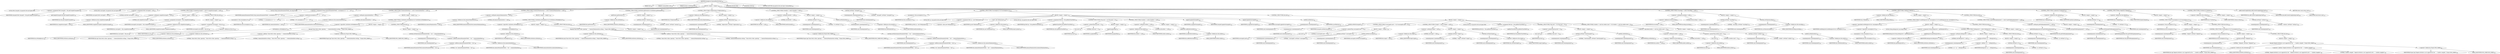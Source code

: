 digraph "setupJavacCommandlineSwitches" {  
"374" [label = <(METHOD,setupJavacCommandlineSwitches)<SUB>180</SUB>> ]
"12" [label = <(PARAM,this)<SUB>180</SUB>> ]
"375" [label = <(PARAM,Commandline cmd)<SUB>180</SUB>> ]
"376" [label = <(PARAM,boolean useDebugLevel)<SUB>181</SUB>> ]
"377" [label = <(BLOCK,&lt;empty&gt;,&lt;empty&gt;)<SUB>181</SUB>> ]
"378" [label = <(LOCAL,Path classpath: org.apache.tools.ant.types.Path)> ]
"379" [label = <(&lt;operator&gt;.assignment,Path classpath = this.getCompileClasspath())<SUB>182</SUB>> ]
"380" [label = <(IDENTIFIER,classpath,Path classpath = this.getCompileClasspath())<SUB>182</SUB>> ]
"381" [label = <(getCompileClasspath,this.getCompileClasspath())<SUB>182</SUB>> ]
"11" [label = <(IDENTIFIER,this,this.getCompileClasspath())<SUB>182</SUB>> ]
"382" [label = <(LOCAL,Path sourcepath: org.apache.tools.ant.types.Path)> ]
"383" [label = <(&lt;operator&gt;.assignment,Path sourcepath = null)<SUB>185</SUB>> ]
"384" [label = <(IDENTIFIER,sourcepath,Path sourcepath = null)<SUB>185</SUB>> ]
"385" [label = <(LITERAL,null,Path sourcepath = null)<SUB>185</SUB>> ]
"386" [label = <(CONTROL_STRUCTURE,if (compileSourcepath != null),if (compileSourcepath != null))<SUB>186</SUB>> ]
"387" [label = <(&lt;operator&gt;.notEquals,compileSourcepath != null)<SUB>186</SUB>> ]
"388" [label = <(&lt;operator&gt;.fieldAccess,this.compileSourcepath)<SUB>186</SUB>> ]
"389" [label = <(IDENTIFIER,this,compileSourcepath != null)<SUB>186</SUB>> ]
"390" [label = <(FIELD_IDENTIFIER,compileSourcepath,compileSourcepath)<SUB>186</SUB>> ]
"391" [label = <(LITERAL,null,compileSourcepath != null)<SUB>186</SUB>> ]
"392" [label = <(BLOCK,&lt;empty&gt;,&lt;empty&gt;)<SUB>186</SUB>> ]
"393" [label = <(&lt;operator&gt;.assignment,sourcepath = this.compileSourcepath)<SUB>187</SUB>> ]
"394" [label = <(IDENTIFIER,sourcepath,sourcepath = this.compileSourcepath)<SUB>187</SUB>> ]
"395" [label = <(&lt;operator&gt;.fieldAccess,this.compileSourcepath)<SUB>187</SUB>> ]
"396" [label = <(IDENTIFIER,this,sourcepath = this.compileSourcepath)<SUB>187</SUB>> ]
"397" [label = <(FIELD_IDENTIFIER,compileSourcepath,compileSourcepath)<SUB>187</SUB>> ]
"398" [label = <(CONTROL_STRUCTURE,else,else)<SUB>188</SUB>> ]
"399" [label = <(BLOCK,&lt;empty&gt;,&lt;empty&gt;)<SUB>188</SUB>> ]
"400" [label = <(&lt;operator&gt;.assignment,sourcepath = this.src)<SUB>189</SUB>> ]
"401" [label = <(IDENTIFIER,sourcepath,sourcepath = this.src)<SUB>189</SUB>> ]
"402" [label = <(&lt;operator&gt;.fieldAccess,this.src)<SUB>189</SUB>> ]
"403" [label = <(IDENTIFIER,this,sourcepath = this.src)<SUB>189</SUB>> ]
"404" [label = <(FIELD_IDENTIFIER,src,src)<SUB>189</SUB>> ]
"405" [label = <(LOCAL,String memoryParameterPrefix: java.lang.String)> ]
"406" [label = <(&lt;operator&gt;.assignment,String memoryParameterPrefix = assumeJava11() ? &quot;-J-&quot; : &quot;-J-X&quot;)<SUB>192</SUB>> ]
"407" [label = <(IDENTIFIER,memoryParameterPrefix,String memoryParameterPrefix = assumeJava11() ? &quot;-J-&quot; : &quot;-J-X&quot;)<SUB>192</SUB>> ]
"408" [label = <(&lt;operator&gt;.conditional,assumeJava11() ? &quot;-J-&quot; : &quot;-J-X&quot;)<SUB>192</SUB>> ]
"409" [label = <(assumeJava11,this.assumeJava11())<SUB>192</SUB>> ]
"13" [label = <(IDENTIFIER,this,this.assumeJava11())<SUB>192</SUB>> ]
"410" [label = <(LITERAL,&quot;-J-&quot;,assumeJava11() ? &quot;-J-&quot; : &quot;-J-X&quot;)<SUB>192</SUB>> ]
"411" [label = <(LITERAL,&quot;-J-X&quot;,assumeJava11() ? &quot;-J-&quot; : &quot;-J-X&quot;)<SUB>192</SUB>> ]
"412" [label = <(CONTROL_STRUCTURE,if (memoryInitialSize != null),if (memoryInitialSize != null))<SUB>193</SUB>> ]
"413" [label = <(&lt;operator&gt;.notEquals,memoryInitialSize != null)<SUB>193</SUB>> ]
"414" [label = <(&lt;operator&gt;.fieldAccess,this.memoryInitialSize)<SUB>193</SUB>> ]
"415" [label = <(IDENTIFIER,this,memoryInitialSize != null)<SUB>193</SUB>> ]
"416" [label = <(FIELD_IDENTIFIER,memoryInitialSize,memoryInitialSize)<SUB>193</SUB>> ]
"417" [label = <(LITERAL,null,memoryInitialSize != null)<SUB>193</SUB>> ]
"418" [label = <(BLOCK,&lt;empty&gt;,&lt;empty&gt;)<SUB>193</SUB>> ]
"419" [label = <(CONTROL_STRUCTURE,if (!attributes.isForkedJavac()),if (!attributes.isForkedJavac()))<SUB>194</SUB>> ]
"420" [label = <(&lt;operator&gt;.logicalNot,!attributes.isForkedJavac())<SUB>194</SUB>> ]
"421" [label = <(isForkedJavac,isForkedJavac())<SUB>194</SUB>> ]
"422" [label = <(&lt;operator&gt;.fieldAccess,this.attributes)<SUB>194</SUB>> ]
"423" [label = <(IDENTIFIER,this,isForkedJavac())<SUB>194</SUB>> ]
"424" [label = <(FIELD_IDENTIFIER,attributes,attributes)<SUB>194</SUB>> ]
"425" [label = <(BLOCK,&lt;empty&gt;,&lt;empty&gt;)<SUB>194</SUB>> ]
"426" [label = <(log,log(&quot;Since fork is false, ignoring &quot; + &quot;memoryInitialSize setting.&quot;, Project.MSG_WARN))<SUB>195</SUB>> ]
"427" [label = <(&lt;operator&gt;.fieldAccess,this.attributes)<SUB>195</SUB>> ]
"428" [label = <(IDENTIFIER,this,log(&quot;Since fork is false, ignoring &quot; + &quot;memoryInitialSize setting.&quot;, Project.MSG_WARN))<SUB>195</SUB>> ]
"429" [label = <(FIELD_IDENTIFIER,attributes,attributes)<SUB>195</SUB>> ]
"430" [label = <(&lt;operator&gt;.addition,&quot;Since fork is false, ignoring &quot; + &quot;memoryInitialSize setting.&quot;)<SUB>195</SUB>> ]
"431" [label = <(LITERAL,&quot;Since fork is false, ignoring &quot;,&quot;Since fork is false, ignoring &quot; + &quot;memoryInitialSize setting.&quot;)<SUB>195</SUB>> ]
"432" [label = <(LITERAL,&quot;memoryInitialSize setting.&quot;,&quot;Since fork is false, ignoring &quot; + &quot;memoryInitialSize setting.&quot;)<SUB>196</SUB>> ]
"433" [label = <(&lt;operator&gt;.fieldAccess,Project.MSG_WARN)<SUB>197</SUB>> ]
"434" [label = <(IDENTIFIER,Project,log(&quot;Since fork is false, ignoring &quot; + &quot;memoryInitialSize setting.&quot;, Project.MSG_WARN))<SUB>197</SUB>> ]
"435" [label = <(FIELD_IDENTIFIER,MSG_WARN,MSG_WARN)<SUB>197</SUB>> ]
"436" [label = <(CONTROL_STRUCTURE,else,else)<SUB>198</SUB>> ]
"437" [label = <(BLOCK,&lt;empty&gt;,&lt;empty&gt;)<SUB>198</SUB>> ]
"438" [label = <(setValue,setValue(memoryParameterPrefix + &quot;ms&quot; + memoryInitialSize))<SUB>199</SUB>> ]
"439" [label = <(createArgument,createArgument())<SUB>199</SUB>> ]
"440" [label = <(IDENTIFIER,cmd,createArgument())<SUB>199</SUB>> ]
"441" [label = <(&lt;operator&gt;.addition,memoryParameterPrefix + &quot;ms&quot; + memoryInitialSize)<SUB>199</SUB>> ]
"442" [label = <(&lt;operator&gt;.addition,memoryParameterPrefix + &quot;ms&quot;)<SUB>199</SUB>> ]
"443" [label = <(IDENTIFIER,memoryParameterPrefix,memoryParameterPrefix + &quot;ms&quot;)<SUB>199</SUB>> ]
"444" [label = <(LITERAL,&quot;ms&quot;,memoryParameterPrefix + &quot;ms&quot;)<SUB>200</SUB>> ]
"445" [label = <(&lt;operator&gt;.fieldAccess,this.memoryInitialSize)<SUB>200</SUB>> ]
"446" [label = <(IDENTIFIER,this,memoryParameterPrefix + &quot;ms&quot; + memoryInitialSize)<SUB>200</SUB>> ]
"447" [label = <(FIELD_IDENTIFIER,memoryInitialSize,memoryInitialSize)<SUB>200</SUB>> ]
"448" [label = <(CONTROL_STRUCTURE,if (memoryMaximumSize != null),if (memoryMaximumSize != null))<SUB>204</SUB>> ]
"449" [label = <(&lt;operator&gt;.notEquals,memoryMaximumSize != null)<SUB>204</SUB>> ]
"450" [label = <(&lt;operator&gt;.fieldAccess,this.memoryMaximumSize)<SUB>204</SUB>> ]
"451" [label = <(IDENTIFIER,this,memoryMaximumSize != null)<SUB>204</SUB>> ]
"452" [label = <(FIELD_IDENTIFIER,memoryMaximumSize,memoryMaximumSize)<SUB>204</SUB>> ]
"453" [label = <(LITERAL,null,memoryMaximumSize != null)<SUB>204</SUB>> ]
"454" [label = <(BLOCK,&lt;empty&gt;,&lt;empty&gt;)<SUB>204</SUB>> ]
"455" [label = <(CONTROL_STRUCTURE,if (!attributes.isForkedJavac()),if (!attributes.isForkedJavac()))<SUB>205</SUB>> ]
"456" [label = <(&lt;operator&gt;.logicalNot,!attributes.isForkedJavac())<SUB>205</SUB>> ]
"457" [label = <(isForkedJavac,isForkedJavac())<SUB>205</SUB>> ]
"458" [label = <(&lt;operator&gt;.fieldAccess,this.attributes)<SUB>205</SUB>> ]
"459" [label = <(IDENTIFIER,this,isForkedJavac())<SUB>205</SUB>> ]
"460" [label = <(FIELD_IDENTIFIER,attributes,attributes)<SUB>205</SUB>> ]
"461" [label = <(BLOCK,&lt;empty&gt;,&lt;empty&gt;)<SUB>205</SUB>> ]
"462" [label = <(log,log(&quot;Since fork is false, ignoring &quot; + &quot;memoryMaximumSize setting.&quot;, Project.MSG_WARN))<SUB>206</SUB>> ]
"463" [label = <(&lt;operator&gt;.fieldAccess,this.attributes)<SUB>206</SUB>> ]
"464" [label = <(IDENTIFIER,this,log(&quot;Since fork is false, ignoring &quot; + &quot;memoryMaximumSize setting.&quot;, Project.MSG_WARN))<SUB>206</SUB>> ]
"465" [label = <(FIELD_IDENTIFIER,attributes,attributes)<SUB>206</SUB>> ]
"466" [label = <(&lt;operator&gt;.addition,&quot;Since fork is false, ignoring &quot; + &quot;memoryMaximumSize setting.&quot;)<SUB>206</SUB>> ]
"467" [label = <(LITERAL,&quot;Since fork is false, ignoring &quot;,&quot;Since fork is false, ignoring &quot; + &quot;memoryMaximumSize setting.&quot;)<SUB>206</SUB>> ]
"468" [label = <(LITERAL,&quot;memoryMaximumSize setting.&quot;,&quot;Since fork is false, ignoring &quot; + &quot;memoryMaximumSize setting.&quot;)<SUB>207</SUB>> ]
"469" [label = <(&lt;operator&gt;.fieldAccess,Project.MSG_WARN)<SUB>208</SUB>> ]
"470" [label = <(IDENTIFIER,Project,log(&quot;Since fork is false, ignoring &quot; + &quot;memoryMaximumSize setting.&quot;, Project.MSG_WARN))<SUB>208</SUB>> ]
"471" [label = <(FIELD_IDENTIFIER,MSG_WARN,MSG_WARN)<SUB>208</SUB>> ]
"472" [label = <(CONTROL_STRUCTURE,else,else)<SUB>209</SUB>> ]
"473" [label = <(BLOCK,&lt;empty&gt;,&lt;empty&gt;)<SUB>209</SUB>> ]
"474" [label = <(setValue,setValue(memoryParameterPrefix + &quot;mx&quot; + memoryMaximumSize))<SUB>210</SUB>> ]
"475" [label = <(createArgument,createArgument())<SUB>210</SUB>> ]
"476" [label = <(IDENTIFIER,cmd,createArgument())<SUB>210</SUB>> ]
"477" [label = <(&lt;operator&gt;.addition,memoryParameterPrefix + &quot;mx&quot; + memoryMaximumSize)<SUB>210</SUB>> ]
"478" [label = <(&lt;operator&gt;.addition,memoryParameterPrefix + &quot;mx&quot;)<SUB>210</SUB>> ]
"479" [label = <(IDENTIFIER,memoryParameterPrefix,memoryParameterPrefix + &quot;mx&quot;)<SUB>210</SUB>> ]
"480" [label = <(LITERAL,&quot;mx&quot;,memoryParameterPrefix + &quot;mx&quot;)<SUB>211</SUB>> ]
"481" [label = <(&lt;operator&gt;.fieldAccess,this.memoryMaximumSize)<SUB>211</SUB>> ]
"482" [label = <(IDENTIFIER,this,memoryParameterPrefix + &quot;mx&quot; + memoryMaximumSize)<SUB>211</SUB>> ]
"483" [label = <(FIELD_IDENTIFIER,memoryMaximumSize,memoryMaximumSize)<SUB>211</SUB>> ]
"484" [label = <(CONTROL_STRUCTURE,if (attributes.getNowarn()),if (attributes.getNowarn()))<SUB>215</SUB>> ]
"485" [label = <(getNowarn,getNowarn())<SUB>215</SUB>> ]
"486" [label = <(&lt;operator&gt;.fieldAccess,this.attributes)<SUB>215</SUB>> ]
"487" [label = <(IDENTIFIER,this,getNowarn())<SUB>215</SUB>> ]
"488" [label = <(FIELD_IDENTIFIER,attributes,attributes)<SUB>215</SUB>> ]
"489" [label = <(BLOCK,&lt;empty&gt;,&lt;empty&gt;)<SUB>215</SUB>> ]
"490" [label = <(setValue,setValue(&quot;-nowarn&quot;))<SUB>216</SUB>> ]
"491" [label = <(createArgument,createArgument())<SUB>216</SUB>> ]
"492" [label = <(IDENTIFIER,cmd,createArgument())<SUB>216</SUB>> ]
"493" [label = <(LITERAL,&quot;-nowarn&quot;,setValue(&quot;-nowarn&quot;))<SUB>216</SUB>> ]
"494" [label = <(CONTROL_STRUCTURE,if (deprecation),if (deprecation))<SUB>219</SUB>> ]
"495" [label = <(&lt;operator&gt;.fieldAccess,this.deprecation)<SUB>219</SUB>> ]
"496" [label = <(IDENTIFIER,this,if (deprecation))<SUB>219</SUB>> ]
"497" [label = <(FIELD_IDENTIFIER,deprecation,deprecation)<SUB>219</SUB>> ]
"498" [label = <(BLOCK,&lt;empty&gt;,&lt;empty&gt;)<SUB>219</SUB>> ]
"499" [label = <(setValue,setValue(&quot;-deprecation&quot;))<SUB>220</SUB>> ]
"500" [label = <(createArgument,createArgument())<SUB>220</SUB>> ]
"501" [label = <(IDENTIFIER,cmd,createArgument())<SUB>220</SUB>> ]
"502" [label = <(LITERAL,&quot;-deprecation&quot;,setValue(&quot;-deprecation&quot;))<SUB>220</SUB>> ]
"503" [label = <(CONTROL_STRUCTURE,if (destDir != null),if (destDir != null))<SUB>223</SUB>> ]
"504" [label = <(&lt;operator&gt;.notEquals,destDir != null)<SUB>223</SUB>> ]
"505" [label = <(&lt;operator&gt;.fieldAccess,this.destDir)<SUB>223</SUB>> ]
"506" [label = <(IDENTIFIER,this,destDir != null)<SUB>223</SUB>> ]
"507" [label = <(FIELD_IDENTIFIER,destDir,destDir)<SUB>223</SUB>> ]
"508" [label = <(LITERAL,null,destDir != null)<SUB>223</SUB>> ]
"509" [label = <(BLOCK,&lt;empty&gt;,&lt;empty&gt;)<SUB>223</SUB>> ]
"510" [label = <(setValue,setValue(&quot;-d&quot;))<SUB>224</SUB>> ]
"511" [label = <(createArgument,createArgument())<SUB>224</SUB>> ]
"512" [label = <(IDENTIFIER,cmd,createArgument())<SUB>224</SUB>> ]
"513" [label = <(LITERAL,&quot;-d&quot;,setValue(&quot;-d&quot;))<SUB>224</SUB>> ]
"514" [label = <(setFile,setFile(destDir))<SUB>225</SUB>> ]
"515" [label = <(createArgument,createArgument())<SUB>225</SUB>> ]
"516" [label = <(IDENTIFIER,cmd,createArgument())<SUB>225</SUB>> ]
"517" [label = <(&lt;operator&gt;.fieldAccess,this.destDir)<SUB>225</SUB>> ]
"518" [label = <(IDENTIFIER,this,setFile(destDir))<SUB>225</SUB>> ]
"519" [label = <(FIELD_IDENTIFIER,destDir,destDir)<SUB>225</SUB>> ]
"520" [label = <(setValue,setValue(&quot;-classpath&quot;))<SUB>228</SUB>> ]
"521" [label = <(createArgument,createArgument())<SUB>228</SUB>> ]
"522" [label = <(IDENTIFIER,cmd,createArgument())<SUB>228</SUB>> ]
"523" [label = <(LITERAL,&quot;-classpath&quot;,setValue(&quot;-classpath&quot;))<SUB>228</SUB>> ]
"524" [label = <(CONTROL_STRUCTURE,if (assumeJava11()),if (assumeJava11()))<SUB>232</SUB>> ]
"525" [label = <(assumeJava11,this.assumeJava11())<SUB>232</SUB>> ]
"14" [label = <(IDENTIFIER,this,this.assumeJava11())<SUB>232</SUB>> ]
"526" [label = <(BLOCK,&lt;empty&gt;,&lt;empty&gt;)<SUB>232</SUB>> ]
"16" [label = <(LOCAL,Path cp: org.apache.tools.ant.types.Path)> ]
"527" [label = <(&lt;operator&gt;.assignment,Path cp = new Path(project))<SUB>233</SUB>> ]
"528" [label = <(IDENTIFIER,cp,Path cp = new Path(project))<SUB>233</SUB>> ]
"529" [label = <(&lt;operator&gt;.alloc,new Path(project))<SUB>233</SUB>> ]
"530" [label = <(&lt;init&gt;,new Path(project))<SUB>233</SUB>> ]
"15" [label = <(IDENTIFIER,cp,new Path(project))<SUB>233</SUB>> ]
"531" [label = <(&lt;operator&gt;.fieldAccess,this.project)<SUB>233</SUB>> ]
"532" [label = <(IDENTIFIER,this,new Path(project))<SUB>233</SUB>> ]
"533" [label = <(FIELD_IDENTIFIER,project,project)<SUB>233</SUB>> ]
"534" [label = <(LOCAL,Path bp: org.apache.tools.ant.types.Path)> ]
"535" [label = <(&lt;operator&gt;.assignment,Path bp = this.getBootClassPath())<SUB>235</SUB>> ]
"536" [label = <(IDENTIFIER,bp,Path bp = this.getBootClassPath())<SUB>235</SUB>> ]
"537" [label = <(getBootClassPath,this.getBootClassPath())<SUB>235</SUB>> ]
"17" [label = <(IDENTIFIER,this,this.getBootClassPath())<SUB>235</SUB>> ]
"538" [label = <(CONTROL_STRUCTURE,if (bp.size() &gt; 0),if (bp.size() &gt; 0))<SUB>236</SUB>> ]
"539" [label = <(&lt;operator&gt;.greaterThan,bp.size() &gt; 0)<SUB>236</SUB>> ]
"540" [label = <(size,size())<SUB>236</SUB>> ]
"541" [label = <(IDENTIFIER,bp,size())<SUB>236</SUB>> ]
"542" [label = <(LITERAL,0,bp.size() &gt; 0)<SUB>236</SUB>> ]
"543" [label = <(BLOCK,&lt;empty&gt;,&lt;empty&gt;)<SUB>236</SUB>> ]
"544" [label = <(append,append(bp))<SUB>237</SUB>> ]
"545" [label = <(IDENTIFIER,cp,append(bp))<SUB>237</SUB>> ]
"546" [label = <(IDENTIFIER,bp,append(bp))<SUB>237</SUB>> ]
"547" [label = <(CONTROL_STRUCTURE,if (extdirs != null),if (extdirs != null))<SUB>240</SUB>> ]
"548" [label = <(&lt;operator&gt;.notEquals,extdirs != null)<SUB>240</SUB>> ]
"549" [label = <(&lt;operator&gt;.fieldAccess,this.extdirs)<SUB>240</SUB>> ]
"550" [label = <(IDENTIFIER,this,extdirs != null)<SUB>240</SUB>> ]
"551" [label = <(FIELD_IDENTIFIER,extdirs,extdirs)<SUB>240</SUB>> ]
"552" [label = <(LITERAL,null,extdirs != null)<SUB>240</SUB>> ]
"553" [label = <(BLOCK,&lt;empty&gt;,&lt;empty&gt;)<SUB>240</SUB>> ]
"554" [label = <(addExtdirs,addExtdirs(extdirs))<SUB>241</SUB>> ]
"555" [label = <(IDENTIFIER,cp,addExtdirs(extdirs))<SUB>241</SUB>> ]
"556" [label = <(&lt;operator&gt;.fieldAccess,this.extdirs)<SUB>241</SUB>> ]
"557" [label = <(IDENTIFIER,this,addExtdirs(extdirs))<SUB>241</SUB>> ]
"558" [label = <(FIELD_IDENTIFIER,extdirs,extdirs)<SUB>241</SUB>> ]
"559" [label = <(append,append(classpath))<SUB>243</SUB>> ]
"560" [label = <(IDENTIFIER,cp,append(classpath))<SUB>243</SUB>> ]
"561" [label = <(IDENTIFIER,classpath,append(classpath))<SUB>243</SUB>> ]
"562" [label = <(append,append(sourcepath))<SUB>244</SUB>> ]
"563" [label = <(IDENTIFIER,cp,append(sourcepath))<SUB>244</SUB>> ]
"564" [label = <(IDENTIFIER,sourcepath,append(sourcepath))<SUB>244</SUB>> ]
"565" [label = <(setPath,setPath(cp))<SUB>245</SUB>> ]
"566" [label = <(createArgument,createArgument())<SUB>245</SUB>> ]
"567" [label = <(IDENTIFIER,cmd,createArgument())<SUB>245</SUB>> ]
"568" [label = <(IDENTIFIER,cp,setPath(cp))<SUB>245</SUB>> ]
"569" [label = <(CONTROL_STRUCTURE,else,else)<SUB>246</SUB>> ]
"570" [label = <(BLOCK,&lt;empty&gt;,&lt;empty&gt;)<SUB>246</SUB>> ]
"571" [label = <(setPath,setPath(classpath))<SUB>247</SUB>> ]
"572" [label = <(createArgument,createArgument())<SUB>247</SUB>> ]
"573" [label = <(IDENTIFIER,cmd,createArgument())<SUB>247</SUB>> ]
"574" [label = <(IDENTIFIER,classpath,setPath(classpath))<SUB>247</SUB>> ]
"575" [label = <(CONTROL_STRUCTURE,if (sourcepath.size() &gt; 0),if (sourcepath.size() &gt; 0))<SUB>250</SUB>> ]
"576" [label = <(&lt;operator&gt;.greaterThan,sourcepath.size() &gt; 0)<SUB>250</SUB>> ]
"577" [label = <(size,size())<SUB>250</SUB>> ]
"578" [label = <(IDENTIFIER,sourcepath,size())<SUB>250</SUB>> ]
"579" [label = <(LITERAL,0,sourcepath.size() &gt; 0)<SUB>250</SUB>> ]
"580" [label = <(BLOCK,&lt;empty&gt;,&lt;empty&gt;)<SUB>250</SUB>> ]
"581" [label = <(setValue,setValue(&quot;-sourcepath&quot;))<SUB>251</SUB>> ]
"582" [label = <(createArgument,createArgument())<SUB>251</SUB>> ]
"583" [label = <(IDENTIFIER,cmd,createArgument())<SUB>251</SUB>> ]
"584" [label = <(LITERAL,&quot;-sourcepath&quot;,setValue(&quot;-sourcepath&quot;))<SUB>251</SUB>> ]
"585" [label = <(setPath,setPath(sourcepath))<SUB>252</SUB>> ]
"586" [label = <(createArgument,createArgument())<SUB>252</SUB>> ]
"587" [label = <(IDENTIFIER,cmd,createArgument())<SUB>252</SUB>> ]
"588" [label = <(IDENTIFIER,sourcepath,setPath(sourcepath))<SUB>252</SUB>> ]
"589" [label = <(CONTROL_STRUCTURE,if (target != null),if (target != null))<SUB>254</SUB>> ]
"590" [label = <(&lt;operator&gt;.notEquals,target != null)<SUB>254</SUB>> ]
"591" [label = <(&lt;operator&gt;.fieldAccess,this.target)<SUB>254</SUB>> ]
"592" [label = <(IDENTIFIER,this,target != null)<SUB>254</SUB>> ]
"593" [label = <(FIELD_IDENTIFIER,target,target)<SUB>254</SUB>> ]
"594" [label = <(LITERAL,null,target != null)<SUB>254</SUB>> ]
"595" [label = <(BLOCK,&lt;empty&gt;,&lt;empty&gt;)<SUB>254</SUB>> ]
"596" [label = <(setValue,setValue(&quot;-target&quot;))<SUB>255</SUB>> ]
"597" [label = <(createArgument,createArgument())<SUB>255</SUB>> ]
"598" [label = <(IDENTIFIER,cmd,createArgument())<SUB>255</SUB>> ]
"599" [label = <(LITERAL,&quot;-target&quot;,setValue(&quot;-target&quot;))<SUB>255</SUB>> ]
"600" [label = <(setValue,setValue(target))<SUB>256</SUB>> ]
"601" [label = <(createArgument,createArgument())<SUB>256</SUB>> ]
"602" [label = <(IDENTIFIER,cmd,createArgument())<SUB>256</SUB>> ]
"603" [label = <(&lt;operator&gt;.fieldAccess,this.target)<SUB>256</SUB>> ]
"604" [label = <(IDENTIFIER,this,setValue(target))<SUB>256</SUB>> ]
"605" [label = <(FIELD_IDENTIFIER,target,target)<SUB>256</SUB>> ]
"606" [label = <(LOCAL,Path bp: org.apache.tools.ant.types.Path)> ]
"607" [label = <(&lt;operator&gt;.assignment,Path bp = this.getBootClassPath())<SUB>259</SUB>> ]
"608" [label = <(IDENTIFIER,bp,Path bp = this.getBootClassPath())<SUB>259</SUB>> ]
"609" [label = <(getBootClassPath,this.getBootClassPath())<SUB>259</SUB>> ]
"18" [label = <(IDENTIFIER,this,this.getBootClassPath())<SUB>259</SUB>> ]
"610" [label = <(CONTROL_STRUCTURE,if (bp.size() &gt; 0),if (bp.size() &gt; 0))<SUB>260</SUB>> ]
"611" [label = <(&lt;operator&gt;.greaterThan,bp.size() &gt; 0)<SUB>260</SUB>> ]
"612" [label = <(size,size())<SUB>260</SUB>> ]
"613" [label = <(IDENTIFIER,bp,size())<SUB>260</SUB>> ]
"614" [label = <(LITERAL,0,bp.size() &gt; 0)<SUB>260</SUB>> ]
"615" [label = <(BLOCK,&lt;empty&gt;,&lt;empty&gt;)<SUB>260</SUB>> ]
"616" [label = <(setValue,setValue(&quot;-bootclasspath&quot;))<SUB>261</SUB>> ]
"617" [label = <(createArgument,createArgument())<SUB>261</SUB>> ]
"618" [label = <(IDENTIFIER,cmd,createArgument())<SUB>261</SUB>> ]
"619" [label = <(LITERAL,&quot;-bootclasspath&quot;,setValue(&quot;-bootclasspath&quot;))<SUB>261</SUB>> ]
"620" [label = <(setPath,setPath(bp))<SUB>262</SUB>> ]
"621" [label = <(createArgument,createArgument())<SUB>262</SUB>> ]
"622" [label = <(IDENTIFIER,cmd,createArgument())<SUB>262</SUB>> ]
"623" [label = <(IDENTIFIER,bp,setPath(bp))<SUB>262</SUB>> ]
"624" [label = <(CONTROL_STRUCTURE,if (extdirs != null &amp;&amp; extdirs.size() &gt; 0),if (extdirs != null &amp;&amp; extdirs.size() &gt; 0))<SUB>265</SUB>> ]
"625" [label = <(&lt;operator&gt;.logicalAnd,extdirs != null &amp;&amp; extdirs.size() &gt; 0)<SUB>265</SUB>> ]
"626" [label = <(&lt;operator&gt;.notEquals,extdirs != null)<SUB>265</SUB>> ]
"627" [label = <(&lt;operator&gt;.fieldAccess,this.extdirs)<SUB>265</SUB>> ]
"628" [label = <(IDENTIFIER,this,extdirs != null)<SUB>265</SUB>> ]
"629" [label = <(FIELD_IDENTIFIER,extdirs,extdirs)<SUB>265</SUB>> ]
"630" [label = <(LITERAL,null,extdirs != null)<SUB>265</SUB>> ]
"631" [label = <(&lt;operator&gt;.greaterThan,extdirs.size() &gt; 0)<SUB>265</SUB>> ]
"632" [label = <(size,size())<SUB>265</SUB>> ]
"633" [label = <(&lt;operator&gt;.fieldAccess,this.extdirs)<SUB>265</SUB>> ]
"634" [label = <(IDENTIFIER,this,size())<SUB>265</SUB>> ]
"635" [label = <(FIELD_IDENTIFIER,extdirs,extdirs)<SUB>265</SUB>> ]
"636" [label = <(LITERAL,0,extdirs.size() &gt; 0)<SUB>265</SUB>> ]
"637" [label = <(BLOCK,&lt;empty&gt;,&lt;empty&gt;)<SUB>265</SUB>> ]
"638" [label = <(setValue,setValue(&quot;-extdirs&quot;))<SUB>266</SUB>> ]
"639" [label = <(createArgument,createArgument())<SUB>266</SUB>> ]
"640" [label = <(IDENTIFIER,cmd,createArgument())<SUB>266</SUB>> ]
"641" [label = <(LITERAL,&quot;-extdirs&quot;,setValue(&quot;-extdirs&quot;))<SUB>266</SUB>> ]
"642" [label = <(setPath,setPath(extdirs))<SUB>267</SUB>> ]
"643" [label = <(createArgument,createArgument())<SUB>267</SUB>> ]
"644" [label = <(IDENTIFIER,cmd,createArgument())<SUB>267</SUB>> ]
"645" [label = <(&lt;operator&gt;.fieldAccess,this.extdirs)<SUB>267</SUB>> ]
"646" [label = <(IDENTIFIER,this,setPath(extdirs))<SUB>267</SUB>> ]
"647" [label = <(FIELD_IDENTIFIER,extdirs,extdirs)<SUB>267</SUB>> ]
"648" [label = <(CONTROL_STRUCTURE,if (encoding != null),if (encoding != null))<SUB>271</SUB>> ]
"649" [label = <(&lt;operator&gt;.notEquals,encoding != null)<SUB>271</SUB>> ]
"650" [label = <(&lt;operator&gt;.fieldAccess,this.encoding)<SUB>271</SUB>> ]
"651" [label = <(IDENTIFIER,this,encoding != null)<SUB>271</SUB>> ]
"652" [label = <(FIELD_IDENTIFIER,encoding,encoding)<SUB>271</SUB>> ]
"653" [label = <(LITERAL,null,encoding != null)<SUB>271</SUB>> ]
"654" [label = <(BLOCK,&lt;empty&gt;,&lt;empty&gt;)<SUB>271</SUB>> ]
"655" [label = <(setValue,setValue(&quot;-encoding&quot;))<SUB>272</SUB>> ]
"656" [label = <(createArgument,createArgument())<SUB>272</SUB>> ]
"657" [label = <(IDENTIFIER,cmd,createArgument())<SUB>272</SUB>> ]
"658" [label = <(LITERAL,&quot;-encoding&quot;,setValue(&quot;-encoding&quot;))<SUB>272</SUB>> ]
"659" [label = <(setValue,setValue(encoding))<SUB>273</SUB>> ]
"660" [label = <(createArgument,createArgument())<SUB>273</SUB>> ]
"661" [label = <(IDENTIFIER,cmd,createArgument())<SUB>273</SUB>> ]
"662" [label = <(&lt;operator&gt;.fieldAccess,this.encoding)<SUB>273</SUB>> ]
"663" [label = <(IDENTIFIER,this,setValue(encoding))<SUB>273</SUB>> ]
"664" [label = <(FIELD_IDENTIFIER,encoding,encoding)<SUB>273</SUB>> ]
"665" [label = <(CONTROL_STRUCTURE,if (debug),if (debug))<SUB>275</SUB>> ]
"666" [label = <(&lt;operator&gt;.fieldAccess,this.debug)<SUB>275</SUB>> ]
"667" [label = <(IDENTIFIER,this,if (debug))<SUB>275</SUB>> ]
"668" [label = <(FIELD_IDENTIFIER,debug,debug)<SUB>275</SUB>> ]
"669" [label = <(BLOCK,&lt;empty&gt;,&lt;empty&gt;)<SUB>275</SUB>> ]
"670" [label = <(CONTROL_STRUCTURE,if (useDebugLevel &amp;&amp; !assumeJava11()),if (useDebugLevel &amp;&amp; !assumeJava11()))<SUB>276</SUB>> ]
"671" [label = <(&lt;operator&gt;.logicalAnd,useDebugLevel &amp;&amp; !assumeJava11())<SUB>276</SUB>> ]
"672" [label = <(IDENTIFIER,useDebugLevel,useDebugLevel &amp;&amp; !assumeJava11())<SUB>276</SUB>> ]
"673" [label = <(&lt;operator&gt;.logicalNot,!assumeJava11())<SUB>276</SUB>> ]
"674" [label = <(assumeJava11,this.assumeJava11())<SUB>276</SUB>> ]
"19" [label = <(IDENTIFIER,this,this.assumeJava11())<SUB>276</SUB>> ]
"675" [label = <(BLOCK,&lt;empty&gt;,&lt;empty&gt;)<SUB>276</SUB>> ]
"676" [label = <(LOCAL,String debugLevel: java.lang.String)> ]
"677" [label = <(&lt;operator&gt;.assignment,String debugLevel = getDebugLevel())<SUB>277</SUB>> ]
"678" [label = <(IDENTIFIER,debugLevel,String debugLevel = getDebugLevel())<SUB>277</SUB>> ]
"679" [label = <(getDebugLevel,getDebugLevel())<SUB>277</SUB>> ]
"680" [label = <(&lt;operator&gt;.fieldAccess,this.attributes)<SUB>277</SUB>> ]
"681" [label = <(IDENTIFIER,this,getDebugLevel())<SUB>277</SUB>> ]
"682" [label = <(FIELD_IDENTIFIER,attributes,attributes)<SUB>277</SUB>> ]
"683" [label = <(CONTROL_STRUCTURE,if (debugLevel != null),if (debugLevel != null))<SUB>278</SUB>> ]
"684" [label = <(&lt;operator&gt;.notEquals,debugLevel != null)<SUB>278</SUB>> ]
"685" [label = <(IDENTIFIER,debugLevel,debugLevel != null)<SUB>278</SUB>> ]
"686" [label = <(LITERAL,null,debugLevel != null)<SUB>278</SUB>> ]
"687" [label = <(BLOCK,&lt;empty&gt;,&lt;empty&gt;)<SUB>278</SUB>> ]
"688" [label = <(setValue,setValue(&quot;-g:&quot; + debugLevel))<SUB>279</SUB>> ]
"689" [label = <(createArgument,createArgument())<SUB>279</SUB>> ]
"690" [label = <(IDENTIFIER,cmd,createArgument())<SUB>279</SUB>> ]
"691" [label = <(&lt;operator&gt;.addition,&quot;-g:&quot; + debugLevel)<SUB>279</SUB>> ]
"692" [label = <(LITERAL,&quot;-g:&quot;,&quot;-g:&quot; + debugLevel)<SUB>279</SUB>> ]
"693" [label = <(IDENTIFIER,debugLevel,&quot;-g:&quot; + debugLevel)<SUB>279</SUB>> ]
"694" [label = <(CONTROL_STRUCTURE,else,else)<SUB>280</SUB>> ]
"695" [label = <(BLOCK,&lt;empty&gt;,&lt;empty&gt;)<SUB>280</SUB>> ]
"696" [label = <(setValue,setValue(&quot;-g&quot;))<SUB>281</SUB>> ]
"697" [label = <(createArgument,createArgument())<SUB>281</SUB>> ]
"698" [label = <(IDENTIFIER,cmd,createArgument())<SUB>281</SUB>> ]
"699" [label = <(LITERAL,&quot;-g&quot;,setValue(&quot;-g&quot;))<SUB>281</SUB>> ]
"700" [label = <(CONTROL_STRUCTURE,else,else)<SUB>283</SUB>> ]
"701" [label = <(BLOCK,&lt;empty&gt;,&lt;empty&gt;)<SUB>283</SUB>> ]
"702" [label = <(setValue,setValue(&quot;-g&quot;))<SUB>284</SUB>> ]
"703" [label = <(createArgument,createArgument())<SUB>284</SUB>> ]
"704" [label = <(IDENTIFIER,cmd,createArgument())<SUB>284</SUB>> ]
"705" [label = <(LITERAL,&quot;-g&quot;,setValue(&quot;-g&quot;))<SUB>284</SUB>> ]
"706" [label = <(CONTROL_STRUCTURE,else,else)<SUB>286</SUB>> ]
"707" [label = <(CONTROL_STRUCTURE,if (getNoDebugArgument() != null),if (getNoDebugArgument() != null))<SUB>286</SUB>> ]
"708" [label = <(&lt;operator&gt;.notEquals,getNoDebugArgument() != null)<SUB>286</SUB>> ]
"709" [label = <(getNoDebugArgument,this.getNoDebugArgument())<SUB>286</SUB>> ]
"20" [label = <(IDENTIFIER,this,this.getNoDebugArgument())<SUB>286</SUB>> ]
"710" [label = <(LITERAL,null,getNoDebugArgument() != null)<SUB>286</SUB>> ]
"711" [label = <(BLOCK,&lt;empty&gt;,&lt;empty&gt;)<SUB>286</SUB>> ]
"712" [label = <(setValue,setValue(getNoDebugArgument()))<SUB>287</SUB>> ]
"713" [label = <(createArgument,createArgument())<SUB>287</SUB>> ]
"714" [label = <(IDENTIFIER,cmd,createArgument())<SUB>287</SUB>> ]
"715" [label = <(getNoDebugArgument,this.getNoDebugArgument())<SUB>287</SUB>> ]
"21" [label = <(IDENTIFIER,this,this.getNoDebugArgument())<SUB>287</SUB>> ]
"716" [label = <(CONTROL_STRUCTURE,if (optimize),if (optimize))<SUB>289</SUB>> ]
"717" [label = <(&lt;operator&gt;.fieldAccess,this.optimize)<SUB>289</SUB>> ]
"718" [label = <(IDENTIFIER,this,if (optimize))<SUB>289</SUB>> ]
"719" [label = <(FIELD_IDENTIFIER,optimize,optimize)<SUB>289</SUB>> ]
"720" [label = <(BLOCK,&lt;empty&gt;,&lt;empty&gt;)<SUB>289</SUB>> ]
"721" [label = <(setValue,setValue(&quot;-O&quot;))<SUB>290</SUB>> ]
"722" [label = <(createArgument,createArgument())<SUB>290</SUB>> ]
"723" [label = <(IDENTIFIER,cmd,createArgument())<SUB>290</SUB>> ]
"724" [label = <(LITERAL,&quot;-O&quot;,setValue(&quot;-O&quot;))<SUB>290</SUB>> ]
"725" [label = <(CONTROL_STRUCTURE,if (depend),if (depend))<SUB>293</SUB>> ]
"726" [label = <(&lt;operator&gt;.fieldAccess,this.depend)<SUB>293</SUB>> ]
"727" [label = <(IDENTIFIER,this,if (depend))<SUB>293</SUB>> ]
"728" [label = <(FIELD_IDENTIFIER,depend,depend)<SUB>293</SUB>> ]
"729" [label = <(BLOCK,&lt;empty&gt;,&lt;empty&gt;)<SUB>293</SUB>> ]
"730" [label = <(CONTROL_STRUCTURE,if (assumeJava11()),if (assumeJava11()))<SUB>294</SUB>> ]
"731" [label = <(assumeJava11,this.assumeJava11())<SUB>294</SUB>> ]
"22" [label = <(IDENTIFIER,this,this.assumeJava11())<SUB>294</SUB>> ]
"732" [label = <(BLOCK,&lt;empty&gt;,&lt;empty&gt;)<SUB>294</SUB>> ]
"733" [label = <(setValue,setValue(&quot;-depend&quot;))<SUB>295</SUB>> ]
"734" [label = <(createArgument,createArgument())<SUB>295</SUB>> ]
"735" [label = <(IDENTIFIER,cmd,createArgument())<SUB>295</SUB>> ]
"736" [label = <(LITERAL,&quot;-depend&quot;,setValue(&quot;-depend&quot;))<SUB>295</SUB>> ]
"737" [label = <(CONTROL_STRUCTURE,else,else)<SUB>296</SUB>> ]
"738" [label = <(CONTROL_STRUCTURE,if (assumeJava12()),if (assumeJava12()))<SUB>296</SUB>> ]
"739" [label = <(assumeJava12,this.assumeJava12())<SUB>296</SUB>> ]
"23" [label = <(IDENTIFIER,this,this.assumeJava12())<SUB>296</SUB>> ]
"740" [label = <(BLOCK,&lt;empty&gt;,&lt;empty&gt;)<SUB>296</SUB>> ]
"741" [label = <(setValue,setValue(&quot;-Xdepend&quot;))<SUB>297</SUB>> ]
"742" [label = <(createArgument,createArgument())<SUB>297</SUB>> ]
"743" [label = <(IDENTIFIER,cmd,createArgument())<SUB>297</SUB>> ]
"744" [label = <(LITERAL,&quot;-Xdepend&quot;,setValue(&quot;-Xdepend&quot;))<SUB>297</SUB>> ]
"745" [label = <(CONTROL_STRUCTURE,else,else)<SUB>298</SUB>> ]
"746" [label = <(BLOCK,&lt;empty&gt;,&lt;empty&gt;)<SUB>298</SUB>> ]
"747" [label = <(log,log(&quot;depend attribute is not supported by the &quot; + &quot;modern compiler&quot;, Project.MSG_WARN))<SUB>299</SUB>> ]
"748" [label = <(&lt;operator&gt;.fieldAccess,this.attributes)<SUB>299</SUB>> ]
"749" [label = <(IDENTIFIER,this,log(&quot;depend attribute is not supported by the &quot; + &quot;modern compiler&quot;, Project.MSG_WARN))<SUB>299</SUB>> ]
"750" [label = <(FIELD_IDENTIFIER,attributes,attributes)<SUB>299</SUB>> ]
"751" [label = <(&lt;operator&gt;.addition,&quot;depend attribute is not supported by the &quot; + &quot;modern compiler&quot;)<SUB>299</SUB>> ]
"752" [label = <(LITERAL,&quot;depend attribute is not supported by the &quot;,&quot;depend attribute is not supported by the &quot; + &quot;modern compiler&quot;)<SUB>299</SUB>> ]
"753" [label = <(LITERAL,&quot;modern compiler&quot;,&quot;depend attribute is not supported by the &quot; + &quot;modern compiler&quot;)<SUB>300</SUB>> ]
"754" [label = <(&lt;operator&gt;.fieldAccess,Project.MSG_WARN)<SUB>300</SUB>> ]
"755" [label = <(IDENTIFIER,Project,log(&quot;depend attribute is not supported by the &quot; + &quot;modern compiler&quot;, Project.MSG_WARN))<SUB>300</SUB>> ]
"756" [label = <(FIELD_IDENTIFIER,MSG_WARN,MSG_WARN)<SUB>300</SUB>> ]
"757" [label = <(CONTROL_STRUCTURE,if (verbose),if (verbose))<SUB>304</SUB>> ]
"758" [label = <(&lt;operator&gt;.fieldAccess,this.verbose)<SUB>304</SUB>> ]
"759" [label = <(IDENTIFIER,this,if (verbose))<SUB>304</SUB>> ]
"760" [label = <(FIELD_IDENTIFIER,verbose,verbose)<SUB>304</SUB>> ]
"761" [label = <(BLOCK,&lt;empty&gt;,&lt;empty&gt;)<SUB>304</SUB>> ]
"762" [label = <(setValue,setValue(&quot;-verbose&quot;))<SUB>305</SUB>> ]
"763" [label = <(createArgument,createArgument())<SUB>305</SUB>> ]
"764" [label = <(IDENTIFIER,cmd,createArgument())<SUB>305</SUB>> ]
"765" [label = <(LITERAL,&quot;-verbose&quot;,setValue(&quot;-verbose&quot;))<SUB>305</SUB>> ]
"766" [label = <(addCurrentCompilerArgs,addCurrentCompilerArgs(cmd))<SUB>308</SUB>> ]
"24" [label = <(IDENTIFIER,this,addCurrentCompilerArgs(cmd))<SUB>308</SUB>> ]
"767" [label = <(IDENTIFIER,cmd,addCurrentCompilerArgs(cmd))<SUB>308</SUB>> ]
"768" [label = <(RETURN,return cmd;,return cmd;)<SUB>310</SUB>> ]
"769" [label = <(IDENTIFIER,cmd,return cmd;)<SUB>310</SUB>> ]
"770" [label = <(MODIFIER,PROTECTED)> ]
"771" [label = <(MODIFIER,VIRTUAL)> ]
"772" [label = <(METHOD_RETURN,org.apache.tools.ant.types.Commandline)<SUB>180</SUB>> ]
  "374" -> "12" 
  "374" -> "375" 
  "374" -> "376" 
  "374" -> "377" 
  "374" -> "770" 
  "374" -> "771" 
  "374" -> "772" 
  "377" -> "378" 
  "377" -> "379" 
  "377" -> "382" 
  "377" -> "383" 
  "377" -> "386" 
  "377" -> "405" 
  "377" -> "406" 
  "377" -> "412" 
  "377" -> "448" 
  "377" -> "484" 
  "377" -> "494" 
  "377" -> "503" 
  "377" -> "520" 
  "377" -> "524" 
  "377" -> "648" 
  "377" -> "665" 
  "377" -> "716" 
  "377" -> "725" 
  "377" -> "757" 
  "377" -> "766" 
  "377" -> "768" 
  "379" -> "380" 
  "379" -> "381" 
  "381" -> "11" 
  "383" -> "384" 
  "383" -> "385" 
  "386" -> "387" 
  "386" -> "392" 
  "386" -> "398" 
  "387" -> "388" 
  "387" -> "391" 
  "388" -> "389" 
  "388" -> "390" 
  "392" -> "393" 
  "393" -> "394" 
  "393" -> "395" 
  "395" -> "396" 
  "395" -> "397" 
  "398" -> "399" 
  "399" -> "400" 
  "400" -> "401" 
  "400" -> "402" 
  "402" -> "403" 
  "402" -> "404" 
  "406" -> "407" 
  "406" -> "408" 
  "408" -> "409" 
  "408" -> "410" 
  "408" -> "411" 
  "409" -> "13" 
  "412" -> "413" 
  "412" -> "418" 
  "413" -> "414" 
  "413" -> "417" 
  "414" -> "415" 
  "414" -> "416" 
  "418" -> "419" 
  "419" -> "420" 
  "419" -> "425" 
  "419" -> "436" 
  "420" -> "421" 
  "421" -> "422" 
  "422" -> "423" 
  "422" -> "424" 
  "425" -> "426" 
  "426" -> "427" 
  "426" -> "430" 
  "426" -> "433" 
  "427" -> "428" 
  "427" -> "429" 
  "430" -> "431" 
  "430" -> "432" 
  "433" -> "434" 
  "433" -> "435" 
  "436" -> "437" 
  "437" -> "438" 
  "438" -> "439" 
  "438" -> "441" 
  "439" -> "440" 
  "441" -> "442" 
  "441" -> "445" 
  "442" -> "443" 
  "442" -> "444" 
  "445" -> "446" 
  "445" -> "447" 
  "448" -> "449" 
  "448" -> "454" 
  "449" -> "450" 
  "449" -> "453" 
  "450" -> "451" 
  "450" -> "452" 
  "454" -> "455" 
  "455" -> "456" 
  "455" -> "461" 
  "455" -> "472" 
  "456" -> "457" 
  "457" -> "458" 
  "458" -> "459" 
  "458" -> "460" 
  "461" -> "462" 
  "462" -> "463" 
  "462" -> "466" 
  "462" -> "469" 
  "463" -> "464" 
  "463" -> "465" 
  "466" -> "467" 
  "466" -> "468" 
  "469" -> "470" 
  "469" -> "471" 
  "472" -> "473" 
  "473" -> "474" 
  "474" -> "475" 
  "474" -> "477" 
  "475" -> "476" 
  "477" -> "478" 
  "477" -> "481" 
  "478" -> "479" 
  "478" -> "480" 
  "481" -> "482" 
  "481" -> "483" 
  "484" -> "485" 
  "484" -> "489" 
  "485" -> "486" 
  "486" -> "487" 
  "486" -> "488" 
  "489" -> "490" 
  "490" -> "491" 
  "490" -> "493" 
  "491" -> "492" 
  "494" -> "495" 
  "494" -> "498" 
  "495" -> "496" 
  "495" -> "497" 
  "498" -> "499" 
  "499" -> "500" 
  "499" -> "502" 
  "500" -> "501" 
  "503" -> "504" 
  "503" -> "509" 
  "504" -> "505" 
  "504" -> "508" 
  "505" -> "506" 
  "505" -> "507" 
  "509" -> "510" 
  "509" -> "514" 
  "510" -> "511" 
  "510" -> "513" 
  "511" -> "512" 
  "514" -> "515" 
  "514" -> "517" 
  "515" -> "516" 
  "517" -> "518" 
  "517" -> "519" 
  "520" -> "521" 
  "520" -> "523" 
  "521" -> "522" 
  "524" -> "525" 
  "524" -> "526" 
  "524" -> "569" 
  "525" -> "14" 
  "526" -> "16" 
  "526" -> "527" 
  "526" -> "530" 
  "526" -> "534" 
  "526" -> "535" 
  "526" -> "538" 
  "526" -> "547" 
  "526" -> "559" 
  "526" -> "562" 
  "526" -> "565" 
  "527" -> "528" 
  "527" -> "529" 
  "530" -> "15" 
  "530" -> "531" 
  "531" -> "532" 
  "531" -> "533" 
  "535" -> "536" 
  "535" -> "537" 
  "537" -> "17" 
  "538" -> "539" 
  "538" -> "543" 
  "539" -> "540" 
  "539" -> "542" 
  "540" -> "541" 
  "543" -> "544" 
  "544" -> "545" 
  "544" -> "546" 
  "547" -> "548" 
  "547" -> "553" 
  "548" -> "549" 
  "548" -> "552" 
  "549" -> "550" 
  "549" -> "551" 
  "553" -> "554" 
  "554" -> "555" 
  "554" -> "556" 
  "556" -> "557" 
  "556" -> "558" 
  "559" -> "560" 
  "559" -> "561" 
  "562" -> "563" 
  "562" -> "564" 
  "565" -> "566" 
  "565" -> "568" 
  "566" -> "567" 
  "569" -> "570" 
  "570" -> "571" 
  "570" -> "575" 
  "570" -> "589" 
  "570" -> "606" 
  "570" -> "607" 
  "570" -> "610" 
  "570" -> "624" 
  "571" -> "572" 
  "571" -> "574" 
  "572" -> "573" 
  "575" -> "576" 
  "575" -> "580" 
  "576" -> "577" 
  "576" -> "579" 
  "577" -> "578" 
  "580" -> "581" 
  "580" -> "585" 
  "581" -> "582" 
  "581" -> "584" 
  "582" -> "583" 
  "585" -> "586" 
  "585" -> "588" 
  "586" -> "587" 
  "589" -> "590" 
  "589" -> "595" 
  "590" -> "591" 
  "590" -> "594" 
  "591" -> "592" 
  "591" -> "593" 
  "595" -> "596" 
  "595" -> "600" 
  "596" -> "597" 
  "596" -> "599" 
  "597" -> "598" 
  "600" -> "601" 
  "600" -> "603" 
  "601" -> "602" 
  "603" -> "604" 
  "603" -> "605" 
  "607" -> "608" 
  "607" -> "609" 
  "609" -> "18" 
  "610" -> "611" 
  "610" -> "615" 
  "611" -> "612" 
  "611" -> "614" 
  "612" -> "613" 
  "615" -> "616" 
  "615" -> "620" 
  "616" -> "617" 
  "616" -> "619" 
  "617" -> "618" 
  "620" -> "621" 
  "620" -> "623" 
  "621" -> "622" 
  "624" -> "625" 
  "624" -> "637" 
  "625" -> "626" 
  "625" -> "631" 
  "626" -> "627" 
  "626" -> "630" 
  "627" -> "628" 
  "627" -> "629" 
  "631" -> "632" 
  "631" -> "636" 
  "632" -> "633" 
  "633" -> "634" 
  "633" -> "635" 
  "637" -> "638" 
  "637" -> "642" 
  "638" -> "639" 
  "638" -> "641" 
  "639" -> "640" 
  "642" -> "643" 
  "642" -> "645" 
  "643" -> "644" 
  "645" -> "646" 
  "645" -> "647" 
  "648" -> "649" 
  "648" -> "654" 
  "649" -> "650" 
  "649" -> "653" 
  "650" -> "651" 
  "650" -> "652" 
  "654" -> "655" 
  "654" -> "659" 
  "655" -> "656" 
  "655" -> "658" 
  "656" -> "657" 
  "659" -> "660" 
  "659" -> "662" 
  "660" -> "661" 
  "662" -> "663" 
  "662" -> "664" 
  "665" -> "666" 
  "665" -> "669" 
  "665" -> "706" 
  "666" -> "667" 
  "666" -> "668" 
  "669" -> "670" 
  "670" -> "671" 
  "670" -> "675" 
  "670" -> "700" 
  "671" -> "672" 
  "671" -> "673" 
  "673" -> "674" 
  "674" -> "19" 
  "675" -> "676" 
  "675" -> "677" 
  "675" -> "683" 
  "677" -> "678" 
  "677" -> "679" 
  "679" -> "680" 
  "680" -> "681" 
  "680" -> "682" 
  "683" -> "684" 
  "683" -> "687" 
  "683" -> "694" 
  "684" -> "685" 
  "684" -> "686" 
  "687" -> "688" 
  "688" -> "689" 
  "688" -> "691" 
  "689" -> "690" 
  "691" -> "692" 
  "691" -> "693" 
  "694" -> "695" 
  "695" -> "696" 
  "696" -> "697" 
  "696" -> "699" 
  "697" -> "698" 
  "700" -> "701" 
  "701" -> "702" 
  "702" -> "703" 
  "702" -> "705" 
  "703" -> "704" 
  "706" -> "707" 
  "707" -> "708" 
  "707" -> "711" 
  "708" -> "709" 
  "708" -> "710" 
  "709" -> "20" 
  "711" -> "712" 
  "712" -> "713" 
  "712" -> "715" 
  "713" -> "714" 
  "715" -> "21" 
  "716" -> "717" 
  "716" -> "720" 
  "717" -> "718" 
  "717" -> "719" 
  "720" -> "721" 
  "721" -> "722" 
  "721" -> "724" 
  "722" -> "723" 
  "725" -> "726" 
  "725" -> "729" 
  "726" -> "727" 
  "726" -> "728" 
  "729" -> "730" 
  "730" -> "731" 
  "730" -> "732" 
  "730" -> "737" 
  "731" -> "22" 
  "732" -> "733" 
  "733" -> "734" 
  "733" -> "736" 
  "734" -> "735" 
  "737" -> "738" 
  "738" -> "739" 
  "738" -> "740" 
  "738" -> "745" 
  "739" -> "23" 
  "740" -> "741" 
  "741" -> "742" 
  "741" -> "744" 
  "742" -> "743" 
  "745" -> "746" 
  "746" -> "747" 
  "747" -> "748" 
  "747" -> "751" 
  "747" -> "754" 
  "748" -> "749" 
  "748" -> "750" 
  "751" -> "752" 
  "751" -> "753" 
  "754" -> "755" 
  "754" -> "756" 
  "757" -> "758" 
  "757" -> "761" 
  "758" -> "759" 
  "758" -> "760" 
  "761" -> "762" 
  "762" -> "763" 
  "762" -> "765" 
  "763" -> "764" 
  "766" -> "24" 
  "766" -> "767" 
  "768" -> "769" 
}
